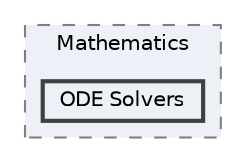 digraph "C:/GIT 2/numerics/.NET 8.0/Numerics/Mathematics/ODE Solvers"
{
 // LATEX_PDF_SIZE
  bgcolor="transparent";
  edge [fontname=Helvetica,fontsize=10,labelfontname=Helvetica,labelfontsize=10];
  node [fontname=Helvetica,fontsize=10,shape=box,height=0.2,width=0.4];
  compound=true
  subgraph clusterdir_d1deb202fd220e7cbb974811412816bd {
    graph [ bgcolor="#edf0f7", pencolor="grey50", label="Mathematics", fontname=Helvetica,fontsize=10 style="filled,dashed", URL="dir_d1deb202fd220e7cbb974811412816bd.html",tooltip=""]
  dir_12f390679d7c0da0857b48c3a6a7a0ba [label="ODE Solvers", fillcolor="#edf0f7", color="grey25", style="filled,bold", URL="dir_12f390679d7c0da0857b48c3a6a7a0ba.html",tooltip=""];
  }
}
